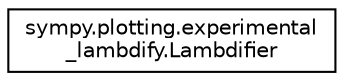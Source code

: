 digraph "Graphical Class Hierarchy"
{
 // LATEX_PDF_SIZE
  edge [fontname="Helvetica",fontsize="10",labelfontname="Helvetica",labelfontsize="10"];
  node [fontname="Helvetica",fontsize="10",shape=record];
  rankdir="LR";
  Node0 [label="sympy.plotting.experimental\l_lambdify.Lambdifier",height=0.2,width=0.4,color="black", fillcolor="white", style="filled",URL="$classsympy_1_1plotting_1_1experimental__lambdify_1_1Lambdifier.html",tooltip=" "];
}
